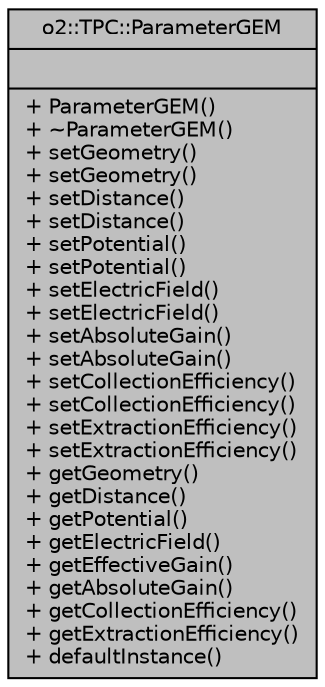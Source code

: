 digraph "o2::TPC::ParameterGEM"
{
 // INTERACTIVE_SVG=YES
  bgcolor="transparent";
  edge [fontname="Helvetica",fontsize="10",labelfontname="Helvetica",labelfontsize="10"];
  node [fontname="Helvetica",fontsize="10",shape=record];
  Node1 [label="{o2::TPC::ParameterGEM\n||+ ParameterGEM()\l+ ~ParameterGEM()\l+ setGeometry()\l+ setGeometry()\l+ setDistance()\l+ setDistance()\l+ setPotential()\l+ setPotential()\l+ setElectricField()\l+ setElectricField()\l+ setAbsoluteGain()\l+ setAbsoluteGain()\l+ setCollectionEfficiency()\l+ setCollectionEfficiency()\l+ setExtractionEfficiency()\l+ setExtractionEfficiency()\l+ getGeometry()\l+ getDistance()\l+ getPotential()\l+ getElectricField()\l+ getEffectiveGain()\l+ getAbsoluteGain()\l+ getCollectionEfficiency()\l+ getExtractionEfficiency()\l+ defaultInstance()\l}",height=0.2,width=0.4,color="black", fillcolor="grey75", style="filled" fontcolor="black"];
}
